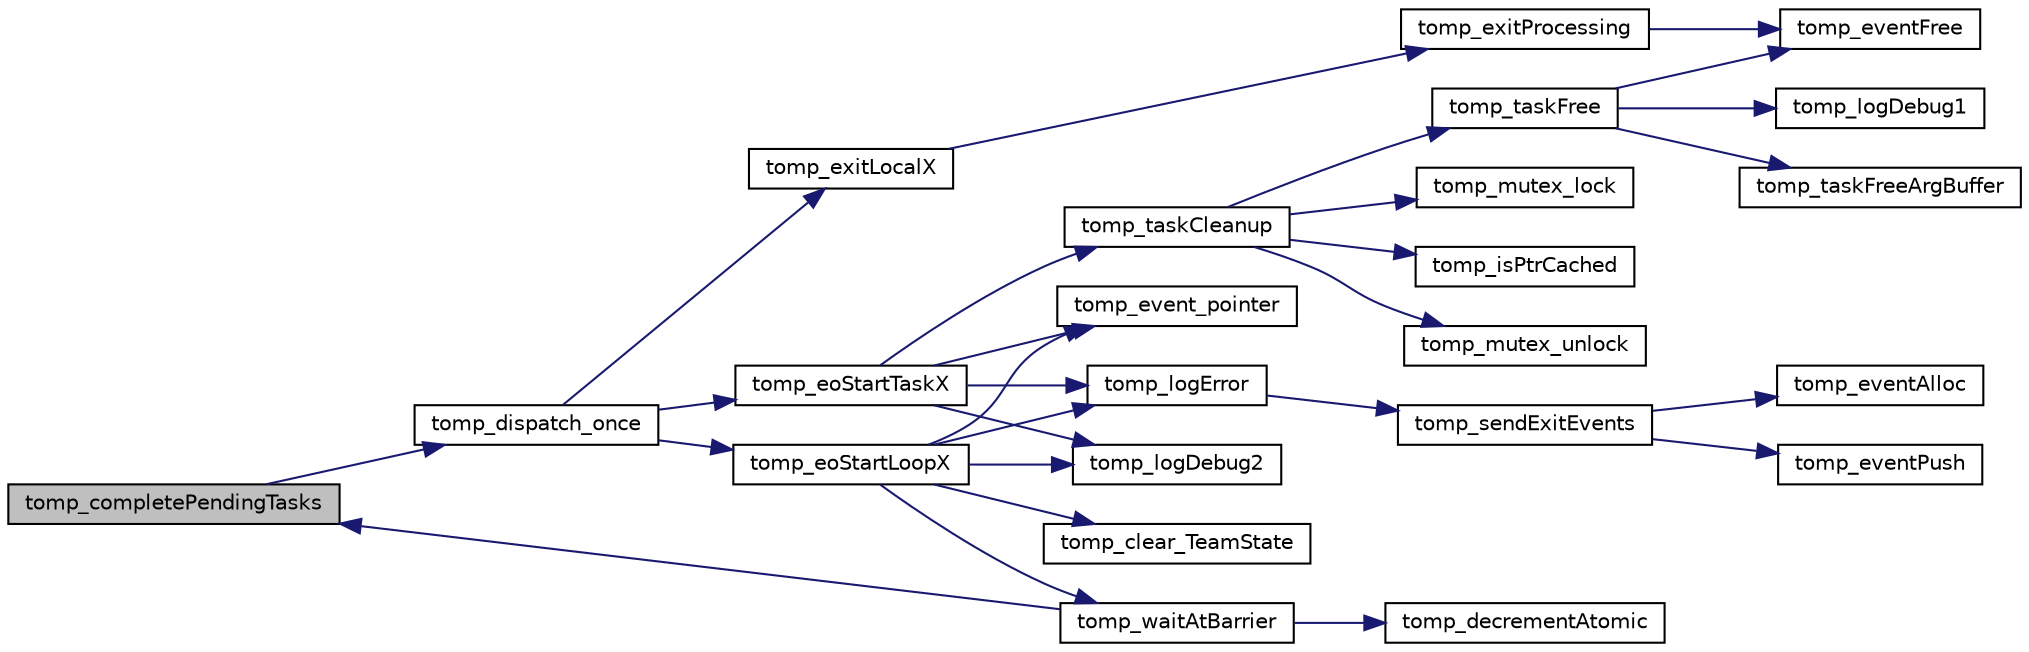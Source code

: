 digraph "tomp_completePendingTasks"
{
  edge [fontname="Helvetica",fontsize="10",labelfontname="Helvetica",labelfontsize="10"];
  node [fontname="Helvetica",fontsize="10",shape=record];
  rankdir="LR";
  Node1 [label="tomp_completePendingTasks",height=0.2,width=0.4,color="black", fillcolor="grey75", style="filled", fontcolor="black"];
  Node1 -> Node2 [color="midnightblue",fontsize="10",style="solid",fontname="Helvetica"];
  Node2 [label="tomp_dispatch_once",height=0.2,width=0.4,color="black", fillcolor="white", style="filled",URL="$tomp__dispatch_8c.html#ae6950591d2e87e30c43306b0230749e3",tooltip="OpenMP dispatch function. "];
  Node2 -> Node3 [color="midnightblue",fontsize="10",style="solid",fontname="Helvetica"];
  Node3 [label="tomp_exitLocalX",height=0.2,width=0.4,color="black", fillcolor="white", style="filled",URL="$tomp__dispatch_8c.html#a001005d48036c2735c7e895aeac19362",tooltip="Called by the worker cores (only) during program termination. "];
  Node3 -> Node4 [color="midnightblue",fontsize="10",style="solid",fontname="Helvetica"];
  Node4 [label="tomp_exitProcessing",height=0.2,width=0.4,color="black", fillcolor="white", style="filled",URL="$tomp__init_8c.html#a6e39b868e8835dc9a9136ebce631c562",tooltip="Called by all cores (master & workers) before exit. "];
  Node4 -> Node5 [color="midnightblue",fontsize="10",style="solid",fontname="Helvetica"];
  Node5 [label="tomp_eventFree",height=0.2,width=0.4,color="black", fillcolor="white", style="filled",URL="$tomp__qmss_8h.html#ac12fe629f3b0e5cef7d8b3a6598bba93",tooltip="Free a buffer allocated from the TOMP free queue. "];
  Node2 -> Node6 [color="midnightblue",fontsize="10",style="solid",fontname="Helvetica"];
  Node6 [label="tomp_eoStartLoopX",height=0.2,width=0.4,color="black", fillcolor="white", style="filled",URL="$tomp__parallel_8c.html#ae6edb0e88c95c0020c4008993e399407",tooltip="Function executed by the worker cores when they pull an event from the workshare queue. "];
  Node6 -> Node7 [color="midnightblue",fontsize="10",style="solid",fontname="Helvetica"];
  Node7 [label="tomp_event_pointer",height=0.2,width=0.4,color="black", fillcolor="white", style="filled",URL="$tomp__qmss_8h.html#a42c9d5631150fcd4759bcbfb062606ad",tooltip="Extract the storage buffer from an event. "];
  Node6 -> Node8 [color="midnightblue",fontsize="10",style="solid",fontname="Helvetica"];
  Node8 [label="tomp_logError",height=0.2,width=0.4,color="black", fillcolor="white", style="filled",URL="$tomp__log_8h.html#a50d90fef4d288c6c7ca380ebd9b5c21f",tooltip="Log an error message along with file name and line number and terminate execution. "];
  Node8 -> Node9 [color="midnightblue",fontsize="10",style="solid",fontname="Helvetica"];
  Node9 [label="tomp_sendExitEvents",height=0.2,width=0.4,color="black", fillcolor="white", style="filled",URL="$tomp__log_8h.html#acd94e3cbc027bd2fd6b5b4801d6e4686",tooltip="Terminate program across cores by sending events to the exit queue. "];
  Node9 -> Node10 [color="midnightblue",fontsize="10",style="solid",fontname="Helvetica"];
  Node10 [label="tomp_eventAlloc",height=0.2,width=0.4,color="black", fillcolor="white", style="filled",URL="$tomp__qmss_8h.html#a9bb08ae9b3b1b51e73df07452cb80d57",tooltip="Allocate a buffer from the TOMP free queue. "];
  Node9 -> Node11 [color="midnightblue",fontsize="10",style="solid",fontname="Helvetica"];
  Node11 [label="tomp_eventPush",height=0.2,width=0.4,color="black", fillcolor="white", style="filled",URL="$tomp__qmss_8h.html#ae9dbc3ed95d68c0da3756cf7002496f8",tooltip="Push an event onto the tail of the specified queue. "];
  Node6 -> Node12 [color="midnightblue",fontsize="10",style="solid",fontname="Helvetica"];
  Node12 [label="tomp_clear_TeamState",height=0.2,width=0.4,color="black", fillcolor="white", style="filled",URL="$tomp__parallel_8h.html#a8f67d78bc873ad873382e87b94c4d0dc",tooltip="Reset a tomp_teamState variable. "];
  Node6 -> Node13 [color="midnightblue",fontsize="10",style="solid",fontname="Helvetica"];
  Node13 [label="tomp_logDebug2",height=0.2,width=0.4,color="black", fillcolor="white", style="filled",URL="$tomp__log_8h.html#a2157a320d6b16f74e8719108d1fcdd63",tooltip="Log a debug message with a format string and 2 integer arguments. "];
  Node6 -> Node14 [color="midnightblue",fontsize="10",style="solid",fontname="Helvetica"];
  Node14 [label="tomp_waitAtBarrier",height=0.2,width=0.4,color="black", fillcolor="white", style="filled",URL="$tomp__util_8h.html#a143a5568daa6cfc24944c6951f67881c",tooltip="Wait for a certain number of threads to reach this point. "];
  Node14 -> Node1 [color="midnightblue",fontsize="10",style="solid",fontname="Helvetica"];
  Node14 -> Node15 [color="midnightblue",fontsize="10",style="solid",fontname="Helvetica"];
  Node15 [label="tomp_decrementAtomic",height=0.2,width=0.4,color="black", fillcolor="white", style="filled",URL="$tomp__util_8h.html#ab1a9a52667afb1dfa8ee9301aa972aab",tooltip="Atomic decrement of an integer value stored in non-cacheable memory. "];
  Node2 -> Node16 [color="midnightblue",fontsize="10",style="solid",fontname="Helvetica"];
  Node16 [label="tomp_eoStartTaskX",height=0.2,width=0.4,color="black", fillcolor="white", style="filled",URL="$tomp__parallel_8h.html#ae46e584f357432c46f6944af64ab4b9a",tooltip="Function executed by the worker cores when they pull an event from the task queue. "];
  Node16 -> Node7 [color="midnightblue",fontsize="10",style="solid",fontname="Helvetica"];
  Node16 -> Node8 [color="midnightblue",fontsize="10",style="solid",fontname="Helvetica"];
  Node16 -> Node13 [color="midnightblue",fontsize="10",style="solid",fontname="Helvetica"];
  Node16 -> Node17 [color="midnightblue",fontsize="10",style="solid",fontname="Helvetica"];
  Node17 [label="tomp_taskCleanup",height=0.2,width=0.4,color="black", fillcolor="white", style="filled",URL="$tomp__task_8c.html#a9fd32440b6aeef7f82ca050e86ac92bb",tooltip="Performs book-keeping activities on completion of task execution. "];
  Node17 -> Node18 [color="midnightblue",fontsize="10",style="solid",fontname="Helvetica"];
  Node18 [label="tomp_mutex_lock",height=0.2,width=0.4,color="black", fillcolor="white", style="filled",URL="$tomp__util_8h.html#a1a0208b1df579d51b0779ec296240325",tooltip="Wrapper for acquiring a hardware semaphore. "];
  Node17 -> Node19 [color="midnightblue",fontsize="10",style="solid",fontname="Helvetica"];
  Node19 [label="tomp_isPtrCached",height=0.2,width=0.4,color="black", fillcolor="white", style="filled",URL="$tomp__util_8h.html#ad4d22383f64c71f91a7e97ee5eee869a",tooltip="Returns true if ptr points to an object in cached memory. "];
  Node17 -> Node20 [color="midnightblue",fontsize="10",style="solid",fontname="Helvetica"];
  Node20 [label="tomp_taskFree",height=0.2,width=0.4,color="black", fillcolor="white", style="filled",URL="$tomp__task_8c.html#aca227d49e1d8ff1d2dd97235d4dc3063",tooltip="Free up memory allocated for an explicit task. "];
  Node20 -> Node21 [color="midnightblue",fontsize="10",style="solid",fontname="Helvetica"];
  Node21 [label="tomp_logDebug1",height=0.2,width=0.4,color="black", fillcolor="white", style="filled",URL="$tomp__log_8h.html#a13d4d406f465d176596a32a33ba963d5",tooltip="Log a debug message with a format string and 1 integer argument. "];
  Node20 -> Node22 [color="midnightblue",fontsize="10",style="solid",fontname="Helvetica"];
  Node22 [label="tomp_taskFreeArgBuffer",height=0.2,width=0.4,color="black", fillcolor="white", style="filled",URL="$tomp__task_8c.html#a31c223454df69886f0e8f0629c387308",tooltip="Free up memory allocated for the task argument buffer. "];
  Node20 -> Node5 [color="midnightblue",fontsize="10",style="solid",fontname="Helvetica"];
  Node17 -> Node23 [color="midnightblue",fontsize="10",style="solid",fontname="Helvetica"];
  Node23 [label="tomp_mutex_unlock",height=0.2,width=0.4,color="black", fillcolor="white", style="filled",URL="$tomp__util_8h.html#a69926a09ecd571565b04308650548ca1",tooltip="Wrapper for releasing a hardware semaphore. "];
}
